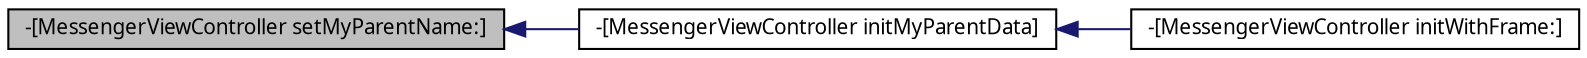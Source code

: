 digraph G
{
  edge [fontname="FreeSans.ttf",fontsize="10",labelfontname="FreeSans.ttf",labelfontsize="10"];
  node [fontname="FreeSans.ttf",fontsize="10",shape=record];
  rankdir=LR;
  Node1 [label="-[MessengerViewController setMyParentName:]",height=0.2,width=0.4,color="black", fillcolor="grey75", style="filled" fontcolor="black"];
  Node1 -> Node2 [dir=back,color="midnightblue",fontsize="10",style="solid"];
  Node2 [label="-[MessengerViewController initMyParentData]",height=0.2,width=0.4,color="black", fillcolor="white", style="filled",URL="$d7/d34/interface_messenger_view_controller.html#a5728b61e9c4490af7aacddd874026bae"];
  Node2 -> Node3 [dir=back,color="midnightblue",fontsize="10",style="solid"];
  Node3 [label="-[MessengerViewController initWithFrame:]",height=0.2,width=0.4,color="black", fillcolor="white", style="filled",URL="$d7/d34/interface_messenger_view_controller.html#a1ac23270dbc04a95b72dd16b2c201c5a"];
}
